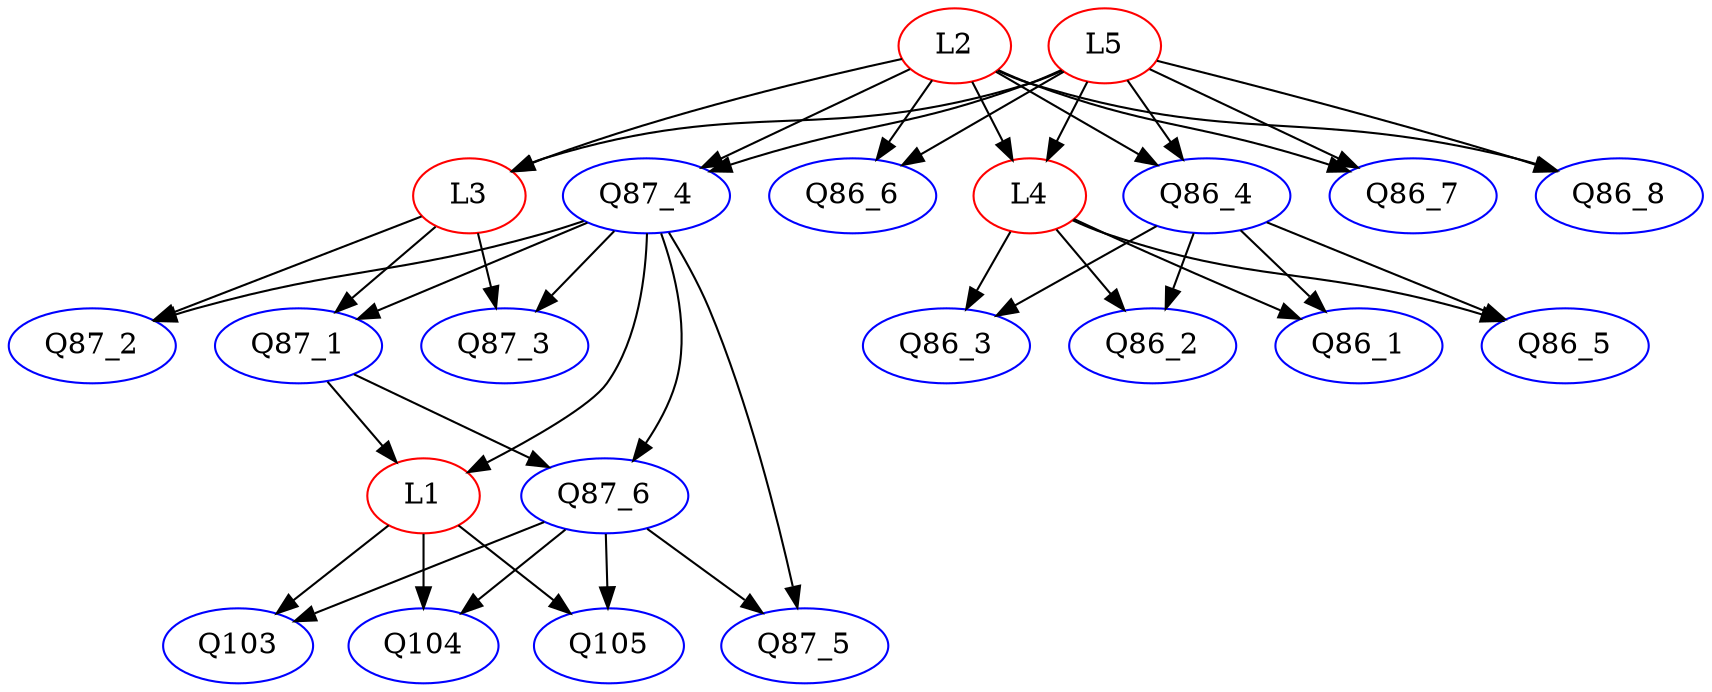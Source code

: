 digraph {
Q86_7 [color = blue]; Q87_3 [color = blue]; Q86_8 [color = blue]; L3 [color = red]; Q86_6 [color = blue]; Q87_1 [color = blue]; L1 [color = red]; Q103 [color = blue]; Q86_2 [color = blue]; Q87_5 [color = blue]; Q86_1 [color = blue]; Q87_6 [color = blue]; Q86_5 [color = blue]; Q87_2 [color = blue]; Q104 [color = blue]; Q86_4 [color = blue]; Q86_3 [color = blue]; L5 [color = red]; L2 [color = red]; Q105 [color = blue]; Q87_4 [color = blue]; L4 [color = red]; 
subgraph Undirected {
edge [dir=none, color=black]
}

subgraph Directed {
edge [color=black]
L5 -> Q86_6
L1 -> Q104
Q87_4 -> Q87_2
Q87_4 -> Q87_6
L2 -> Q87_4
L5 -> L3
Q86_4 -> Q86_3
Q87_6 -> Q103
L4 -> Q86_3
Q87_4 -> Q87_3
L3 -> Q87_2
L2 -> L4
Q86_4 -> Q86_5
L4 -> Q86_5
L5 -> Q86_7
L2 -> Q86_8
L3 -> Q87_3
L2 -> Q86_4
Q87_6 -> Q105
L5 -> Q87_4
Q87_4 -> Q87_1
Q87_6 -> Q87_5
L5 -> L4
L1 -> Q103
Q86_4 -> Q86_1
L2 -> Q86_6
Q87_1 -> L1
L3 -> Q87_1
Q87_6 -> Q104
L4 -> Q86_1
L5 -> Q86_8
Q86_4 -> Q86_2
L2 -> L3
Q87_4 -> L1
L5 -> Q86_4
Q87_4 -> Q87_5
L4 -> Q86_2
L1 -> Q105
Q87_1 -> Q87_6
L2 -> Q86_7
}

}
